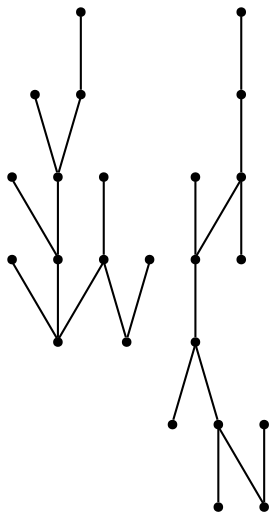 graph {
  node [shape=point,comment="{\"directed\":false,\"doi\":\"10.4230/LIPIcs.GD.2024.22\",\"figure\":\"9\"}"]

  v0 [pos="1763.2255807493939,382.6053828440963"]
  v1 [pos="1908.514264274733,517.4114128613668"]
  v2 [pos="1651.7224222859793,812.1268551637918"]
  v3 [pos="1651.7224222859793,828.5036794797788"]
  v4 [pos="1651.7224222859793,746.6271875661087"]
  v5 [pos="1651.7224222859793,844.8766889626334"]
  v6 [pos="1651.7224222859793,697.5002751290712"]
  v7 [pos="1939.8617806086781,639.602044031381"]
  v8 [pos="1939.715510260328,661.0152110490094"]
  v9 [pos="1886.5520894489716,815.5357900510716"]
  v10 [pos="1728.787435550613,926.0896542334423"]
  v11 [pos="1651.7224222859793,713.8732846119257"]
  v12 [pos="1651.7224222859793,763.0037575598869"]
  v13 [pos="1651.7186065377614,730.2503632501216"]
  v14 [pos="1651.7224222859793,681.123450813084"]
  v15 [pos="1364.1531367470243,627.5115662231685"]
  v16 [pos="1372.4993228238852,576.1608603920416"]
  v17 [pos="1479.9925114851817,416.34529300194845"]
  v18 [pos="1651.7186065377614,861.2535132786204"]
  v19 [pos="1651.7186065377614,795.7538456809373"]
  v20 [pos="1651.7224222859793,779.3770213649502"]
  v21 [pos="1604.7857937996937,932.5886039581173"]
  v22 [pos="1513.969459916034,901.128692402508"]
  v23 [pos="1382.8634037499428,752.2108316611718"]

  v1 -- v0 [id="-2",pos="1908.514264274733,517.4114128613668 1877.6802779573213,456.96877177124543 1826.1970114399642,408.98143428863295 1763.2255807493939,382.6053828440963"]
  v1 -- v7 [id="-3",pos="1908.514264274733,517.4114128613668 1923.8866836442642,547.4600515094014 1934.131123444295,580.6092399486841 1938.1361720729678,615.7097441219886 1939.050016734302,623.7179228368859 1939.626272163791,631.6868282360674 1939.8617806086781,639.602044031381"]
  v2 -- v8 [id="-4",pos="1651.7224222859793,812.1268551637918 1739.3840227347437,812.1232310723159 1811.5050982251414,743.1170324397109 1815.3536618776454,655.5589188000223 1892.2160589119123,658.930277580946 1892.2160589119123,658.930277580946 1892.2160589119123,658.930277580946 1939.715510260328,661.0152110490094 1939.715510260328,661.0152110490094 1939.715510260328,661.0152110490094"]
  v3 -- v9 [id="-5",pos="1651.7224222859793,828.5036794797788 1709.9797397765324,828.4624792819469 1764.6211270642618,800.2652037629824 1798.39533207314,752.8110320740321 1847.81524949959,787.9685342239538 1847.81524949959,787.9685342239538 1847.81524949959,787.9685342239538 1886.5520894489716,815.5357900510716 1886.5520894489716,815.5357900510716 1886.5520894489716,815.5357900510716"]
  v4 -- v7 [id="-6",pos="1651.7224222859793,746.6271875661087 1708.9594087030844,744.9283152110632 1751.5973424387691,699.622975445147 1749.9507198911679,645.384822415965 1892.3361277891668,641.0496460440932 1892.3361277891668,641.0496460440932 1892.3361277891668,641.0496460440932 1939.8617806086781,639.602044031381 1939.8617806086781,639.602044031381 1939.8617806086781,639.602044031381"]
  v16 -- v13 [id="-8",pos="1372.4993228238852,576.1608603920416 1418.678270905717,588.0524582329418 1418.678270905717,588.0524582329418 1418.678270905717,588.0524582329418 1572.1292214438179,627.7701483290057 1572.1292214438179,627.7701483290057 1572.1292214438179,627.7701483290057 1560.7861467166724,671.5829346317973 1587.1146822280975,716.2957672316707 1630.934225995237,727.6361852654642 1637.7235867992233,729.3949505006912 1644.7080595287482,730.2724892822906 1651.7186065377614,730.2503632501216"]
  v23 -- v20 [id="-10",pos="1382.8634037499428,752.2108316611718 1427.1517757814465,735.0616307969402 1427.1517757814465,735.0616307969402 1427.1517757814465,735.0616307969402 1529.8962657856525,695.47898579377 1529.8962657856525,695.47898579377 1529.8962657856525,695.47898579377 1549.1954299301897,745.9782844502556 1597.6474192253831,779.3506990163354 1651.7224222859793,779.3770213649502"]
  v5 -- v10 [id="-12",pos="1651.7224222859793,844.8766889626334 1669.4535682962025,844.8055423247106 1687.094662648485,842.360425028379 1704.1768770784627,837.6089867811897 1716.0601345616458,880.2892762880207 1716.0601345616458,880.2892762880207 1716.0601345616458,880.2892762880207 1728.787435550613,926.0896542334423 1728.787435550613,926.0896542334423 1728.787435550613,926.0896542334423"]
  v6 -- v0 [id="-13",pos="1651.7224222859793,697.5002751290712 1671.6066678239172,697.5527926651964 1689.5703200922137,685.6385601477097 1697.256254535783,667.3041542097355 1707.7666058101904,642.2345332150747 1695.9583913752913,613.392232993942 1670.8826931953874,602.8881535439159 1744.8418146023141,426.440613081818 1744.8418146023141,426.440613081818 1744.8418146023141,426.440613081818 1763.2255807493939,382.6053828440963 1763.2255807493939,382.6053828440963 1763.2255807493939,382.6053828440963"]
  v8 -- v7 [id="-15",pos="1939.715510260328,661.0152110490094 1940.06115748728,653.9376318708946 1940.103301200535,646.7920039002806 1939.8617806086781,639.602044031381"]
  v9 -- v8 [id="-16",pos="1886.5520894489716,815.5357900510716 1918.13850608214,771.2188774716777 1937.3297924426806,717.884764842819 1939.715510260328,661.0152110490094"]
  v10 -- v9 [id="-17",pos="1728.787435550613,926.0896542334423 1794.0001799541283,908.1301878841896 1849.024697833891,868.1967837848637 1886.5520894489716,815.5357900510716"]
  v11 -- v1 [id="-19",pos="1651.7224222859793,713.8732846119257 1662.0978232650828,713.8845383696668 1672.3231381476185,711.4319821487267 1681.5656434808482,706.7218076799214 1713.8132948193797,690.2737095649072 1726.6193274132415,650.803538558596 1710.1710359538529,618.5636843690291 1866.1614941225275,539.0158301800421 1866.1614941225275,539.0158301800421 1866.1614941225275,539.0158301800421 1908.514264274733,517.4114128613668 1908.514264274733,517.4114128613668 1908.514264274733,517.4114128613668"]
  v22 -- v19 [id="-21",pos="1513.969459916034,901.128692402508 1536.5168433268034,859.6935008496013 1536.5168433268034,859.6935008496013 1536.5168433268034,859.6935008496013 1581.2141363756514,777.7606129861209 1581.2141363756514,777.7606129861209 1581.2141363756514,777.7606129861209 1602.8463761721775,789.5509905879031 1627.0855351511257,795.734962256931 1651.7186065377614,795.7538456809373"]
  v12 -- v15 [id="-23",pos="1651.7224222859793,763.0037575598869 1648.9242069262366,763.0036939793347 1646.1221758182762,762.9024737402167 1643.3313375717548,762.6999696814286 1580.1452181082295,758.117274219804 1532.6422053948106,703.1928327100696 1537.2296250938941,640.0218028370698 1411.6300751809545,630.9052417779179 1411.6300751809545,630.9052417779179 1411.6300751809545,630.9052417779179 1364.1531367470243,627.5115662231685 1364.1531367470243,627.5115662231685 1364.1531367470243,627.5115662231685"]
  v14 -- v17 [id="-24",pos="1651.7224222859793,681.123450813084 1641.2646011453703,681.1833436932657 1631.4030542596013,676.2481576501901 1625.1875819875768,667.8366413344925 1614.4334044020497,653.2861048001791 1617.5129675970536,632.7766081711084 1632.066994449504,622.0249460507774 1508.545501015995,454.9002855397522 1508.545501015995,454.9002855397522 1508.545501015995,454.9002855397522 1479.9925114851817,416.34529300194845 1479.9925114851817,416.34529300194845 1479.9925114851817,416.34529300194845"]
  v15 -- v23 [id="-28",pos="1364.1531367470243,627.5115662231685 1362.8876386342786,644.882668387862 1363.242912485082,662.6512910484846 1365.297225254337,680.6172224563898 1368.1535234658832,705.5972903064544 1374.1699168680375,729.5889179132691 1382.8634037499428,752.2108316611718"]
  v16 -- v15 [id="-29",pos="1372.4993228238852,576.1608603920416 1368.1457914574926,592.7746361907195 1365.3282835126752,609.9418829558715 1364.1531367470243,627.5115662231685"]
  v17 -- v16 [id="-30",pos="1479.9925114851817,416.34529300194845 1427.3072677859664,455.4511817819447 1388.9571587662163,511.86531605760956 1372.4993228238852,576.1608603920416"]
  v18 -- v21 [id="-32",pos="1651.7186065377614,861.2535132786204 1640.1128811416218,861.0887124872927 1628.5296686599675,860.0536846778697 1617.0740293603958,858.1561230971687 1612.4827939130946,885.8245991634044 1612.4827939130946,885.8245991634044 1612.4827939130946,885.8245991634044 1604.7857937996937,932.5886039581173 1604.7857937996937,932.5886039581173 1604.7857937996937,932.5886039581173"]
  v22 -- v21 [id="-40",pos="1513.969459916034,901.128692402508 1541.7829976900439,916.2329699431964 1572.3847047398299,926.9340483338061 1604.7857937996937,932.5886039581173"]
  v23 -- v22 [id="-41",pos="1382.8634037499428,752.2108316611718 1407.7102473236093,816.0139070939924 1454.4472183702542,868.7090807956296 1513.969459916034,901.128692402508"]
}